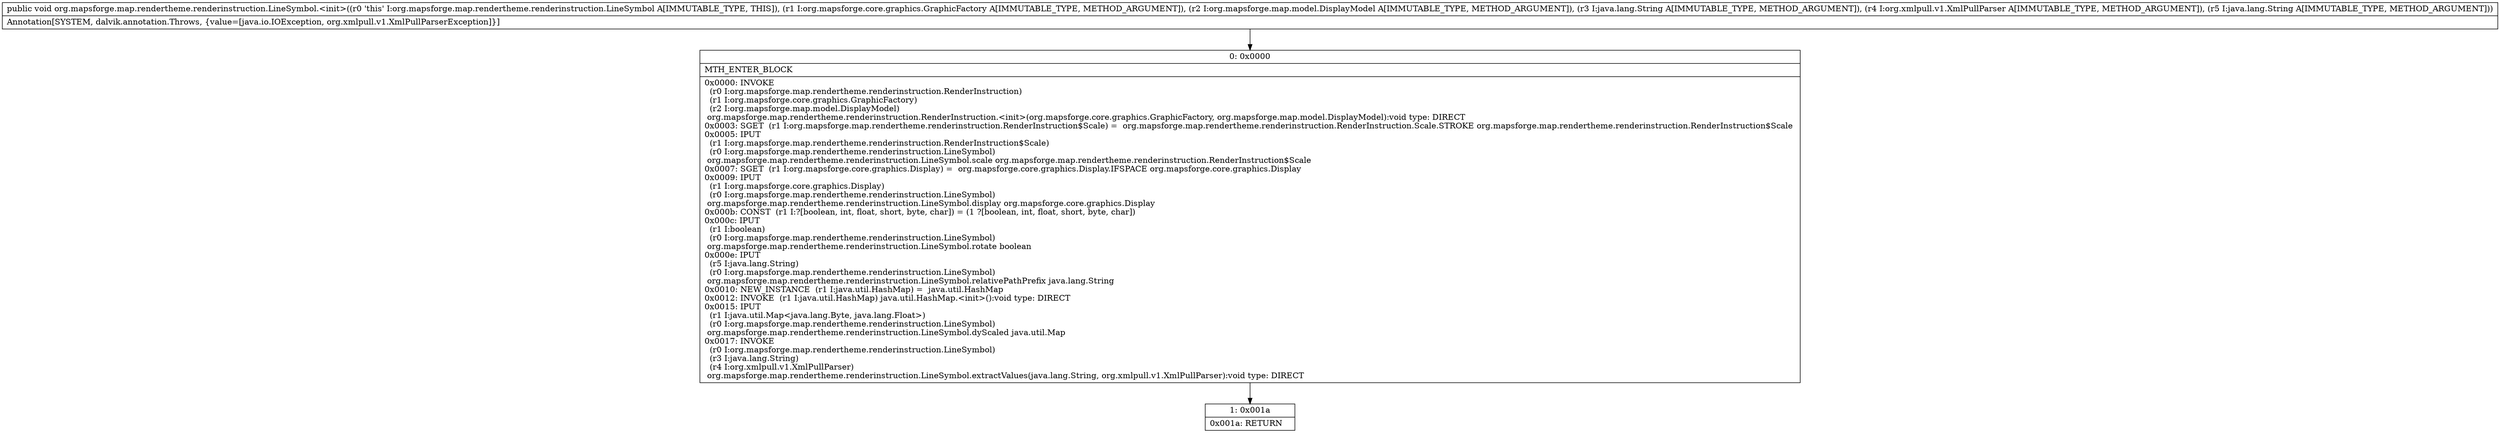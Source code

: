 digraph "CFG fororg.mapsforge.map.rendertheme.renderinstruction.LineSymbol.\<init\>(Lorg\/mapsforge\/core\/graphics\/GraphicFactory;Lorg\/mapsforge\/map\/model\/DisplayModel;Ljava\/lang\/String;Lorg\/xmlpull\/v1\/XmlPullParser;Ljava\/lang\/String;)V" {
Node_0 [shape=record,label="{0\:\ 0x0000|MTH_ENTER_BLOCK\l|0x0000: INVOKE  \l  (r0 I:org.mapsforge.map.rendertheme.renderinstruction.RenderInstruction)\l  (r1 I:org.mapsforge.core.graphics.GraphicFactory)\l  (r2 I:org.mapsforge.map.model.DisplayModel)\l org.mapsforge.map.rendertheme.renderinstruction.RenderInstruction.\<init\>(org.mapsforge.core.graphics.GraphicFactory, org.mapsforge.map.model.DisplayModel):void type: DIRECT \l0x0003: SGET  (r1 I:org.mapsforge.map.rendertheme.renderinstruction.RenderInstruction$Scale) =  org.mapsforge.map.rendertheme.renderinstruction.RenderInstruction.Scale.STROKE org.mapsforge.map.rendertheme.renderinstruction.RenderInstruction$Scale \l0x0005: IPUT  \l  (r1 I:org.mapsforge.map.rendertheme.renderinstruction.RenderInstruction$Scale)\l  (r0 I:org.mapsforge.map.rendertheme.renderinstruction.LineSymbol)\l org.mapsforge.map.rendertheme.renderinstruction.LineSymbol.scale org.mapsforge.map.rendertheme.renderinstruction.RenderInstruction$Scale \l0x0007: SGET  (r1 I:org.mapsforge.core.graphics.Display) =  org.mapsforge.core.graphics.Display.IFSPACE org.mapsforge.core.graphics.Display \l0x0009: IPUT  \l  (r1 I:org.mapsforge.core.graphics.Display)\l  (r0 I:org.mapsforge.map.rendertheme.renderinstruction.LineSymbol)\l org.mapsforge.map.rendertheme.renderinstruction.LineSymbol.display org.mapsforge.core.graphics.Display \l0x000b: CONST  (r1 I:?[boolean, int, float, short, byte, char]) = (1 ?[boolean, int, float, short, byte, char]) \l0x000c: IPUT  \l  (r1 I:boolean)\l  (r0 I:org.mapsforge.map.rendertheme.renderinstruction.LineSymbol)\l org.mapsforge.map.rendertheme.renderinstruction.LineSymbol.rotate boolean \l0x000e: IPUT  \l  (r5 I:java.lang.String)\l  (r0 I:org.mapsforge.map.rendertheme.renderinstruction.LineSymbol)\l org.mapsforge.map.rendertheme.renderinstruction.LineSymbol.relativePathPrefix java.lang.String \l0x0010: NEW_INSTANCE  (r1 I:java.util.HashMap) =  java.util.HashMap \l0x0012: INVOKE  (r1 I:java.util.HashMap) java.util.HashMap.\<init\>():void type: DIRECT \l0x0015: IPUT  \l  (r1 I:java.util.Map\<java.lang.Byte, java.lang.Float\>)\l  (r0 I:org.mapsforge.map.rendertheme.renderinstruction.LineSymbol)\l org.mapsforge.map.rendertheme.renderinstruction.LineSymbol.dyScaled java.util.Map \l0x0017: INVOKE  \l  (r0 I:org.mapsforge.map.rendertheme.renderinstruction.LineSymbol)\l  (r3 I:java.lang.String)\l  (r4 I:org.xmlpull.v1.XmlPullParser)\l org.mapsforge.map.rendertheme.renderinstruction.LineSymbol.extractValues(java.lang.String, org.xmlpull.v1.XmlPullParser):void type: DIRECT \l}"];
Node_1 [shape=record,label="{1\:\ 0x001a|0x001a: RETURN   \l}"];
MethodNode[shape=record,label="{public void org.mapsforge.map.rendertheme.renderinstruction.LineSymbol.\<init\>((r0 'this' I:org.mapsforge.map.rendertheme.renderinstruction.LineSymbol A[IMMUTABLE_TYPE, THIS]), (r1 I:org.mapsforge.core.graphics.GraphicFactory A[IMMUTABLE_TYPE, METHOD_ARGUMENT]), (r2 I:org.mapsforge.map.model.DisplayModel A[IMMUTABLE_TYPE, METHOD_ARGUMENT]), (r3 I:java.lang.String A[IMMUTABLE_TYPE, METHOD_ARGUMENT]), (r4 I:org.xmlpull.v1.XmlPullParser A[IMMUTABLE_TYPE, METHOD_ARGUMENT]), (r5 I:java.lang.String A[IMMUTABLE_TYPE, METHOD_ARGUMENT]))  | Annotation[SYSTEM, dalvik.annotation.Throws, \{value=[java.io.IOException, org.xmlpull.v1.XmlPullParserException]\}]\l}"];
MethodNode -> Node_0;
Node_0 -> Node_1;
}

